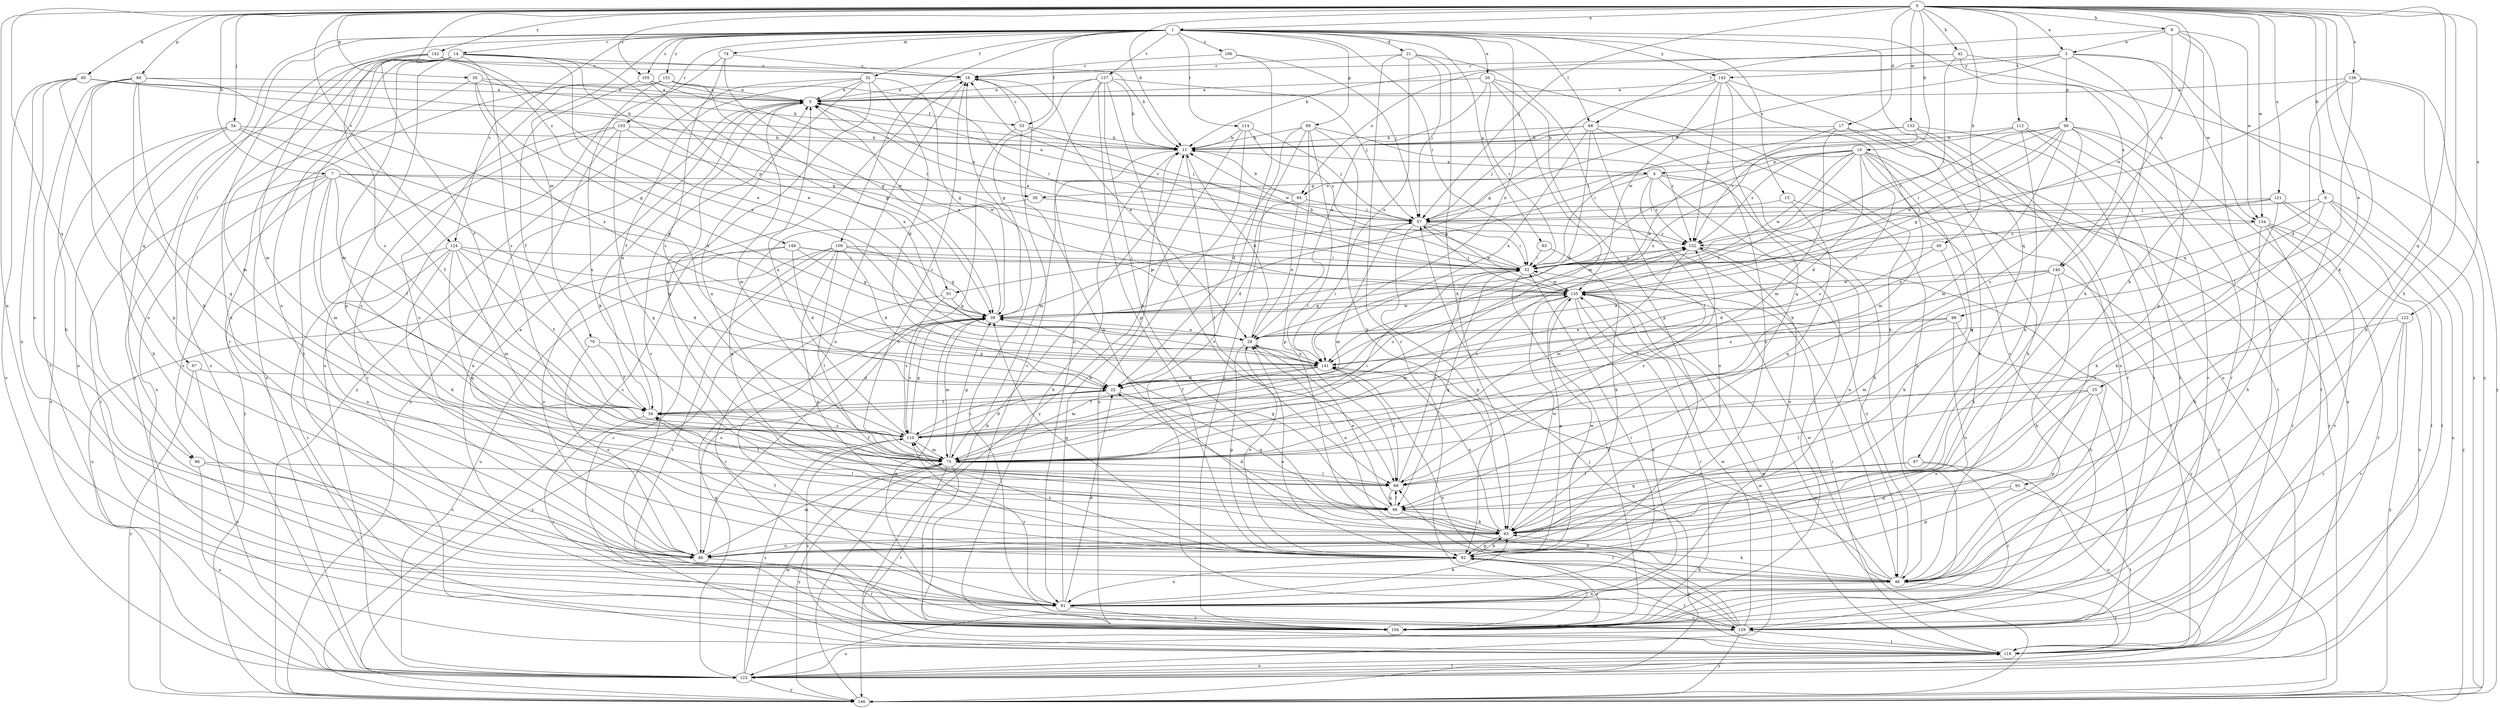 strict digraph  {
0;
1;
3;
4;
5;
6;
7;
8;
10;
11;
14;
15;
16;
17;
21;
22;
25;
26;
28;
32;
33;
34;
35;
38;
39;
40;
42;
46;
52;
54;
57;
60;
63;
67;
68;
69;
70;
74;
75;
81;
83;
84;
86;
88;
89;
90;
91;
92;
93;
96;
97;
98;
99;
103;
104;
105;
106;
109;
110;
112;
114;
116;
121;
122;
123;
124;
127;
129;
133;
134;
135;
136;
140;
141;
142;
143;
146;
149;
151;
152;
0 -> 1  [label=a];
0 -> 3  [label=a];
0 -> 6  [label=b];
0 -> 7  [label=b];
0 -> 8  [label=b];
0 -> 10  [label=b];
0 -> 11  [label=b];
0 -> 17  [label=d];
0 -> 25  [label=e];
0 -> 35  [label=g];
0 -> 40  [label=h];
0 -> 42  [label=h];
0 -> 46  [label=h];
0 -> 54  [label=j];
0 -> 57  [label=j];
0 -> 60  [label=k];
0 -> 63  [label=k];
0 -> 81  [label=n];
0 -> 88  [label=p];
0 -> 93  [label=q];
0 -> 96  [label=q];
0 -> 105  [label=s];
0 -> 112  [label=t];
0 -> 121  [label=u];
0 -> 122  [label=u];
0 -> 124  [label=v];
0 -> 133  [label=w];
0 -> 134  [label=w];
0 -> 136  [label=x];
0 -> 140  [label=x];
0 -> 142  [label=y];
0 -> 149  [label=z];
1 -> 14  [label=c];
1 -> 15  [label=c];
1 -> 21  [label=d];
1 -> 26  [label=e];
1 -> 32  [label=f];
1 -> 33  [label=f];
1 -> 52  [label=i];
1 -> 67  [label=l];
1 -> 68  [label=l];
1 -> 70  [label=m];
1 -> 74  [label=m];
1 -> 81  [label=n];
1 -> 83  [label=o];
1 -> 89  [label=p];
1 -> 96  [label=q];
1 -> 97  [label=q];
1 -> 103  [label=r];
1 -> 105  [label=s];
1 -> 106  [label=s];
1 -> 109  [label=s];
1 -> 114  [label=t];
1 -> 124  [label=v];
1 -> 127  [label=v];
1 -> 140  [label=x];
1 -> 141  [label=x];
1 -> 143  [label=y];
1 -> 151  [label=z];
3 -> 57  [label=j];
3 -> 63  [label=k];
3 -> 84  [label=o];
3 -> 90  [label=p];
3 -> 134  [label=w];
3 -> 143  [label=y];
3 -> 146  [label=y];
4 -> 38  [label=g];
4 -> 46  [label=h];
4 -> 81  [label=n];
4 -> 84  [label=o];
4 -> 86  [label=o];
4 -> 91  [label=p];
4 -> 104  [label=r];
4 -> 152  [label=z];
5 -> 33  [label=f];
5 -> 75  [label=m];
5 -> 146  [label=y];
6 -> 57  [label=j];
6 -> 63  [label=k];
6 -> 98  [label=q];
6 -> 116  [label=t];
6 -> 123  [label=u];
6 -> 146  [label=y];
7 -> 34  [label=f];
7 -> 38  [label=g];
7 -> 75  [label=m];
7 -> 81  [label=n];
7 -> 86  [label=o];
7 -> 104  [label=r];
7 -> 110  [label=s];
7 -> 134  [label=w];
7 -> 141  [label=x];
8 -> 3  [label=a];
8 -> 63  [label=k];
8 -> 68  [label=l];
8 -> 104  [label=r];
8 -> 134  [label=w];
8 -> 135  [label=w];
10 -> 4  [label=a];
10 -> 22  [label=d];
10 -> 52  [label=i];
10 -> 57  [label=j];
10 -> 75  [label=m];
10 -> 86  [label=o];
10 -> 99  [label=q];
10 -> 110  [label=s];
10 -> 135  [label=w];
10 -> 141  [label=x];
10 -> 146  [label=y];
10 -> 152  [label=z];
11 -> 4  [label=a];
11 -> 69  [label=l];
11 -> 75  [label=m];
14 -> 16  [label=c];
14 -> 28  [label=e];
14 -> 75  [label=m];
14 -> 86  [label=o];
14 -> 91  [label=p];
14 -> 92  [label=p];
14 -> 104  [label=r];
14 -> 110  [label=s];
14 -> 116  [label=t];
14 -> 123  [label=u];
14 -> 141  [label=x];
14 -> 146  [label=y];
15 -> 57  [label=j];
15 -> 99  [label=q];
15 -> 116  [label=t];
16 -> 5  [label=a];
16 -> 28  [label=e];
16 -> 81  [label=n];
17 -> 11  [label=b];
17 -> 28  [label=e];
17 -> 46  [label=h];
17 -> 75  [label=m];
17 -> 116  [label=t];
21 -> 16  [label=c];
21 -> 46  [label=h];
21 -> 57  [label=j];
21 -> 63  [label=k];
21 -> 104  [label=r];
21 -> 141  [label=x];
22 -> 34  [label=f];
22 -> 99  [label=q];
22 -> 110  [label=s];
25 -> 34  [label=f];
25 -> 69  [label=l];
25 -> 86  [label=o];
25 -> 92  [label=p];
25 -> 129  [label=v];
26 -> 5  [label=a];
26 -> 28  [label=e];
26 -> 46  [label=h];
26 -> 52  [label=i];
26 -> 75  [label=m];
26 -> 92  [label=p];
28 -> 11  [label=b];
28 -> 92  [label=p];
28 -> 141  [label=x];
32 -> 5  [label=a];
32 -> 22  [label=d];
32 -> 34  [label=f];
32 -> 39  [label=g];
32 -> 99  [label=q];
32 -> 129  [label=v];
32 -> 146  [label=y];
33 -> 11  [label=b];
33 -> 16  [label=c];
33 -> 57  [label=j];
33 -> 63  [label=k];
33 -> 86  [label=o];
34 -> 5  [label=a];
34 -> 104  [label=r];
34 -> 110  [label=s];
35 -> 5  [label=a];
35 -> 11  [label=b];
35 -> 39  [label=g];
35 -> 75  [label=m];
35 -> 141  [label=x];
38 -> 57  [label=j];
38 -> 99  [label=q];
39 -> 5  [label=a];
39 -> 28  [label=e];
39 -> 52  [label=i];
39 -> 57  [label=j];
39 -> 75  [label=m];
39 -> 86  [label=o];
39 -> 110  [label=s];
39 -> 135  [label=w];
39 -> 146  [label=y];
40 -> 22  [label=d];
40 -> 52  [label=i];
40 -> 63  [label=k];
42 -> 11  [label=b];
42 -> 16  [label=c];
42 -> 52  [label=i];
42 -> 92  [label=p];
42 -> 146  [label=y];
46 -> 28  [label=e];
46 -> 63  [label=k];
46 -> 81  [label=n];
46 -> 116  [label=t];
46 -> 135  [label=w];
46 -> 141  [label=x];
46 -> 152  [label=z];
52 -> 5  [label=a];
52 -> 11  [label=b];
52 -> 16  [label=c];
52 -> 99  [label=q];
52 -> 104  [label=r];
52 -> 135  [label=w];
52 -> 152  [label=z];
54 -> 11  [label=b];
54 -> 34  [label=f];
54 -> 46  [label=h];
54 -> 81  [label=n];
54 -> 123  [label=u];
54 -> 141  [label=x];
57 -> 5  [label=a];
57 -> 52  [label=i];
57 -> 75  [label=m];
57 -> 92  [label=p];
57 -> 135  [label=w];
57 -> 152  [label=z];
60 -> 5  [label=a];
60 -> 11  [label=b];
60 -> 81  [label=n];
60 -> 86  [label=o];
60 -> 92  [label=p];
60 -> 123  [label=u];
60 -> 135  [label=w];
63 -> 22  [label=d];
63 -> 28  [label=e];
63 -> 86  [label=o];
63 -> 92  [label=p];
63 -> 135  [label=w];
63 -> 141  [label=x];
67 -> 22  [label=d];
67 -> 123  [label=u];
67 -> 146  [label=y];
68 -> 11  [label=b];
68 -> 22  [label=d];
68 -> 57  [label=j];
68 -> 69  [label=l];
68 -> 81  [label=n];
68 -> 86  [label=o];
68 -> 141  [label=x];
69 -> 5  [label=a];
69 -> 34  [label=f];
69 -> 52  [label=i];
69 -> 99  [label=q];
69 -> 152  [label=z];
70 -> 34  [label=f];
70 -> 86  [label=o];
70 -> 141  [label=x];
74 -> 16  [label=c];
74 -> 39  [label=g];
74 -> 110  [label=s];
74 -> 123  [label=u];
75 -> 5  [label=a];
75 -> 16  [label=c];
75 -> 34  [label=f];
75 -> 39  [label=g];
75 -> 52  [label=i];
75 -> 69  [label=l];
75 -> 104  [label=r];
75 -> 116  [label=t];
75 -> 146  [label=y];
75 -> 152  [label=z];
81 -> 11  [label=b];
81 -> 22  [label=d];
81 -> 52  [label=i];
81 -> 63  [label=k];
81 -> 104  [label=r];
81 -> 110  [label=s];
81 -> 129  [label=v];
83 -> 52  [label=i];
83 -> 63  [label=k];
84 -> 5  [label=a];
84 -> 11  [label=b];
84 -> 22  [label=d];
84 -> 28  [label=e];
84 -> 57  [label=j];
86 -> 5  [label=a];
86 -> 75  [label=m];
86 -> 104  [label=r];
88 -> 5  [label=a];
88 -> 22  [label=d];
88 -> 46  [label=h];
88 -> 63  [label=k];
88 -> 86  [label=o];
88 -> 99  [label=q];
88 -> 116  [label=t];
89 -> 11  [label=b];
89 -> 22  [label=d];
89 -> 63  [label=k];
89 -> 69  [label=l];
89 -> 92  [label=p];
89 -> 104  [label=r];
89 -> 152  [label=z];
90 -> 11  [label=b];
90 -> 39  [label=g];
90 -> 52  [label=i];
90 -> 75  [label=m];
90 -> 104  [label=r];
90 -> 110  [label=s];
90 -> 116  [label=t];
90 -> 123  [label=u];
90 -> 135  [label=w];
90 -> 152  [label=z];
91 -> 39  [label=g];
91 -> 104  [label=r];
91 -> 110  [label=s];
92 -> 28  [label=e];
92 -> 34  [label=f];
92 -> 39  [label=g];
92 -> 46  [label=h];
92 -> 63  [label=k];
92 -> 81  [label=n];
92 -> 104  [label=r];
92 -> 110  [label=s];
92 -> 116  [label=t];
92 -> 135  [label=w];
93 -> 92  [label=p];
93 -> 99  [label=q];
93 -> 116  [label=t];
96 -> 69  [label=l];
96 -> 86  [label=o];
96 -> 123  [label=u];
97 -> 69  [label=l];
97 -> 99  [label=q];
97 -> 104  [label=r];
97 -> 123  [label=u];
98 -> 28  [label=e];
98 -> 46  [label=h];
98 -> 75  [label=m];
98 -> 86  [label=o];
98 -> 141  [label=x];
99 -> 28  [label=e];
99 -> 39  [label=g];
99 -> 46  [label=h];
99 -> 63  [label=k];
99 -> 69  [label=l];
103 -> 11  [label=b];
103 -> 81  [label=n];
103 -> 99  [label=q];
103 -> 104  [label=r];
103 -> 135  [label=w];
103 -> 146  [label=y];
104 -> 11  [label=b];
105 -> 5  [label=a];
105 -> 34  [label=f];
105 -> 52  [label=i];
105 -> 141  [label=x];
106 -> 16  [label=c];
106 -> 57  [label=j];
106 -> 129  [label=v];
109 -> 22  [label=d];
109 -> 39  [label=g];
109 -> 52  [label=i];
109 -> 69  [label=l];
109 -> 92  [label=p];
109 -> 104  [label=r];
109 -> 116  [label=t];
109 -> 123  [label=u];
110 -> 5  [label=a];
110 -> 22  [label=d];
110 -> 39  [label=g];
110 -> 75  [label=m];
110 -> 152  [label=z];
112 -> 11  [label=b];
112 -> 63  [label=k];
112 -> 104  [label=r];
112 -> 129  [label=v];
112 -> 152  [label=z];
114 -> 11  [label=b];
114 -> 57  [label=j];
114 -> 123  [label=u];
114 -> 146  [label=y];
114 -> 152  [label=z];
116 -> 16  [label=c];
116 -> 52  [label=i];
116 -> 110  [label=s];
116 -> 123  [label=u];
116 -> 135  [label=w];
121 -> 46  [label=h];
121 -> 52  [label=i];
121 -> 57  [label=j];
121 -> 63  [label=k];
121 -> 116  [label=t];
121 -> 141  [label=x];
122 -> 28  [label=e];
122 -> 104  [label=r];
122 -> 110  [label=s];
122 -> 129  [label=v];
122 -> 146  [label=y];
123 -> 39  [label=g];
123 -> 75  [label=m];
123 -> 110  [label=s];
123 -> 116  [label=t];
123 -> 135  [label=w];
123 -> 146  [label=y];
124 -> 22  [label=d];
124 -> 34  [label=f];
124 -> 52  [label=i];
124 -> 63  [label=k];
124 -> 75  [label=m];
124 -> 86  [label=o];
124 -> 99  [label=q];
124 -> 104  [label=r];
127 -> 5  [label=a];
127 -> 11  [label=b];
127 -> 39  [label=g];
127 -> 57  [label=j];
127 -> 63  [label=k];
127 -> 69  [label=l];
127 -> 81  [label=n];
127 -> 92  [label=p];
129 -> 16  [label=c];
129 -> 39  [label=g];
129 -> 69  [label=l];
129 -> 92  [label=p];
129 -> 116  [label=t];
129 -> 123  [label=u];
129 -> 135  [label=w];
129 -> 141  [label=x];
129 -> 146  [label=y];
133 -> 11  [label=b];
133 -> 52  [label=i];
133 -> 81  [label=n];
133 -> 104  [label=r];
133 -> 129  [label=v];
133 -> 141  [label=x];
134 -> 46  [label=h];
134 -> 104  [label=r];
134 -> 116  [label=t];
134 -> 123  [label=u];
134 -> 129  [label=v];
134 -> 152  [label=z];
135 -> 39  [label=g];
135 -> 57  [label=j];
135 -> 75  [label=m];
135 -> 81  [label=n];
135 -> 92  [label=p];
135 -> 104  [label=r];
136 -> 5  [label=a];
136 -> 22  [label=d];
136 -> 46  [label=h];
136 -> 52  [label=i];
136 -> 69  [label=l];
136 -> 146  [label=y];
140 -> 28  [label=e];
140 -> 46  [label=h];
140 -> 63  [label=k];
140 -> 110  [label=s];
140 -> 129  [label=v];
140 -> 135  [label=w];
141 -> 22  [label=d];
141 -> 34  [label=f];
141 -> 69  [label=l];
141 -> 75  [label=m];
142 -> 11  [label=b];
142 -> 16  [label=c];
142 -> 28  [label=e];
142 -> 34  [label=f];
142 -> 75  [label=m];
142 -> 110  [label=s];
143 -> 5  [label=a];
143 -> 39  [label=g];
143 -> 99  [label=q];
143 -> 123  [label=u];
143 -> 129  [label=v];
143 -> 135  [label=w];
143 -> 152  [label=z];
146 -> 11  [label=b];
146 -> 16  [label=c];
146 -> 57  [label=j];
146 -> 135  [label=w];
149 -> 22  [label=d];
149 -> 39  [label=g];
149 -> 52  [label=i];
149 -> 86  [label=o];
149 -> 123  [label=u];
149 -> 135  [label=w];
151 -> 5  [label=a];
151 -> 39  [label=g];
151 -> 52  [label=i];
151 -> 63  [label=k];
151 -> 86  [label=o];
151 -> 123  [label=u];
152 -> 52  [label=i];
152 -> 75  [label=m];
152 -> 86  [label=o];
152 -> 146  [label=y];
}
